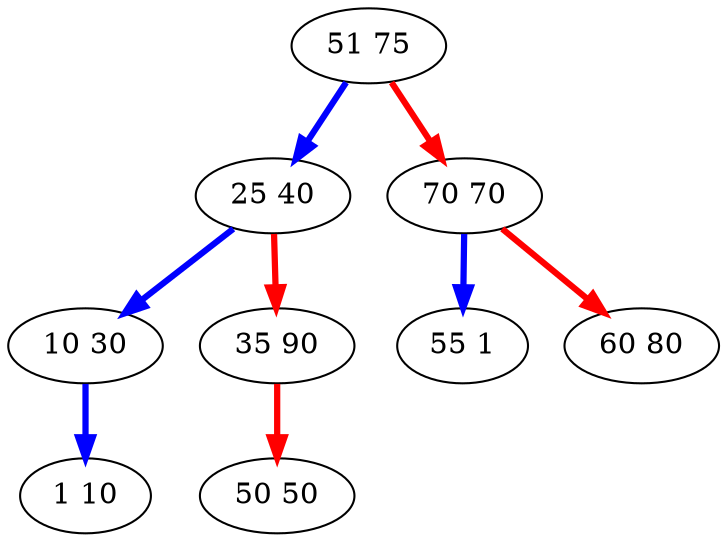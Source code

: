 digraph {
# Nodes:
	N0 [label="51 75"];
	N1 [label="25 40"];
	N2 [label="70 70"];
	N3 [label="10 30"];
	N4 [label="35 90"];
	N5 [label="55 1"];
	N6 [label="60 80"];
	N7 [label="1 10"];
	N8 [label="50 50"];
# Links:
	N0 -> N1[color=blue,penwidth=3.0];
	N0 -> N2[color=red,penwidth=3.0];
	N1 -> N3[color=blue,penwidth=3.0];
	N1 -> N4[color=red,penwidth=3.0];
	N2 -> N5[color=blue,penwidth=3.0];
	N2 -> N6[color=red,penwidth=3.0];
	N3 -> N7[color=blue,penwidth=3.0];
	N4 -> N8[color=red,penwidth=3.0];
}
